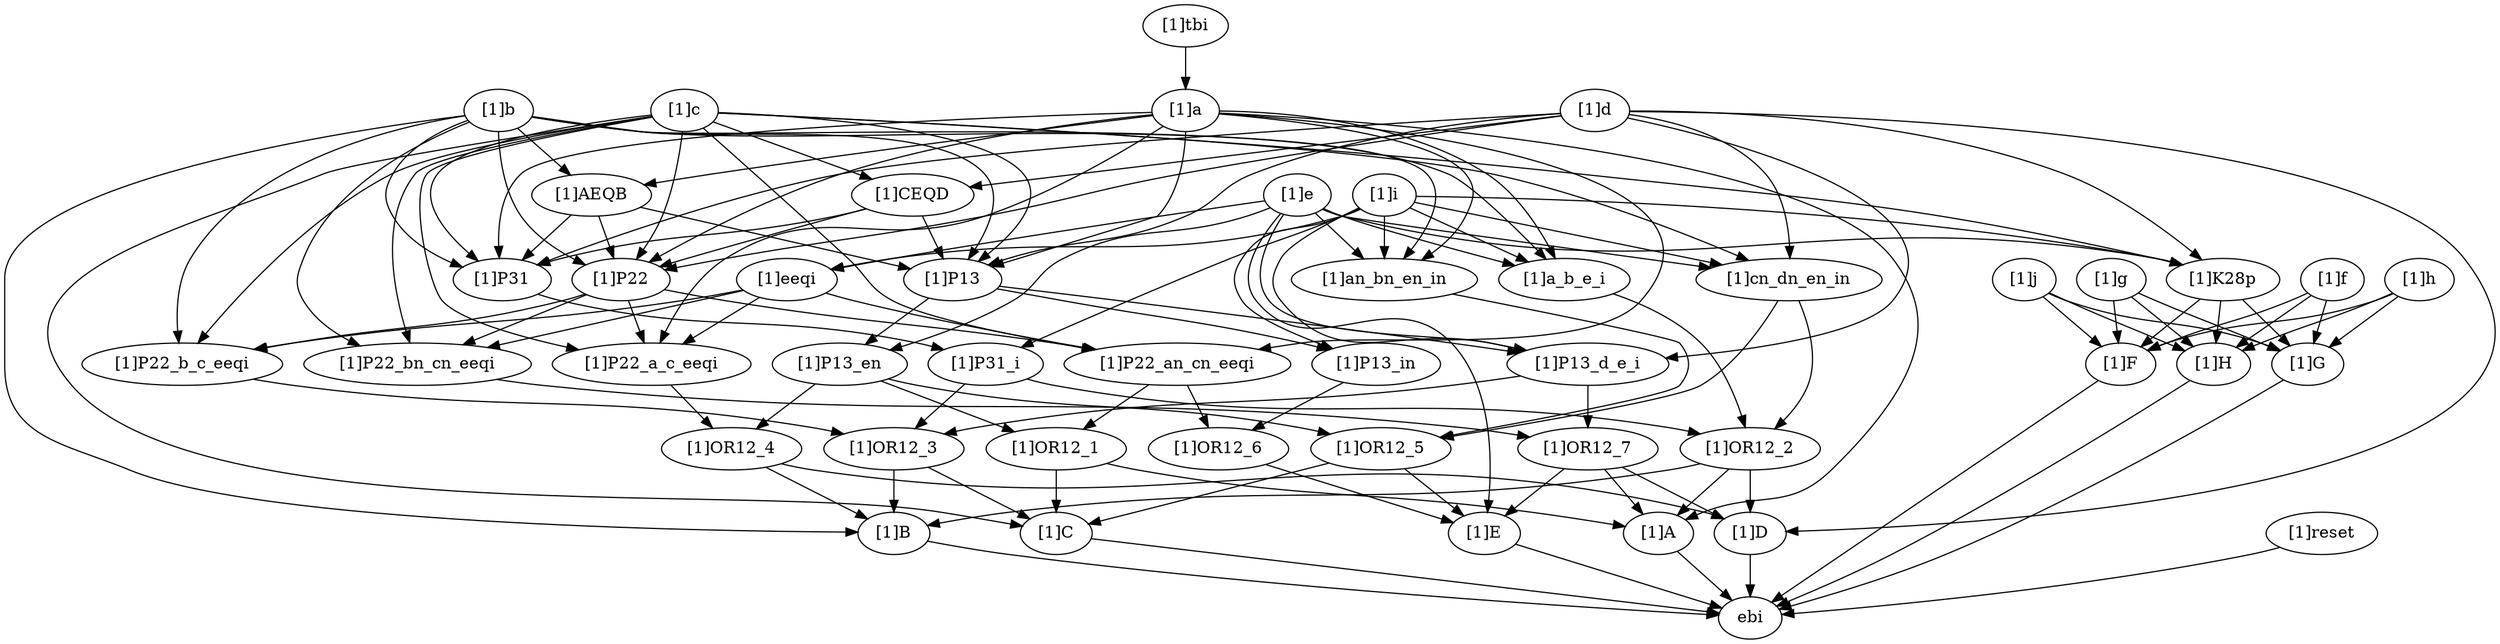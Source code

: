 strict digraph "" {
	"[1]OR12_7"	 [complexity=14,
		importance=0.0752524432508,
		rank=0.00537517451792];
	"[1]A"	 [complexity=9,
		importance=0.063636118877,
		rank=0.00707067987523];
	"[1]OR12_7" -> "[1]A";
	"[1]E"	 [complexity=9,
		importance=0.0675436190901,
		rank=0.00750484656557];
	"[1]OR12_7" -> "[1]E";
	"[1]D"	 [complexity=9,
		importance=0.064024389866,
		rank=0.00711382109622];
	"[1]OR12_7" -> "[1]D";
	"[1]OR12_6"	 [complexity=14,
		importance=0.0784468148844,
		rank=0.00560334392032];
	"[1]OR12_6" -> "[1]E";
	"[1]OR12_5"	 [complexity=14,
		importance=0.078723805647,
		rank=0.00562312897478];
	"[1]C"	 [complexity=9,
		importance=0.0656530929398,
		rank=0.00729478810442];
	"[1]OR12_5" -> "[1]C";
	"[1]OR12_5" -> "[1]E";
	"[1]OR12_4"	 [complexity=14,
		importance=0.0746827977466,
		rank=0.00533448555333];
	"[1]B"	 [complexity=9,
		importance=0.0653516633203,
		rank=0.00726129592448];
	"[1]OR12_4" -> "[1]B";
	"[1]OR12_4" -> "[1]D";
	"[1]OR12_3"	 [complexity=14,
		importance=0.0782095938434,
		rank=0.00558639956024];
	"[1]OR12_3" -> "[1]C";
	"[1]OR12_3" -> "[1]B";
	"[1]P22_an_cn_eeqi"	 [complexity=17,
		importance=0.0860564371137,
		rank=0.00506214335963];
	"[1]P22_an_cn_eeqi" -> "[1]OR12_6";
	"[1]OR12_1"	 [complexity=14,
		importance=0.0744091232631,
		rank=0.00531493737594];
	"[1]P22_an_cn_eeqi" -> "[1]OR12_1";
	"[1]OR12_1" -> "[1]C";
	"[1]OR12_1" -> "[1]A";
	"[1]tbi"	 [complexity=49,
		importance=0.112241706482,
		rank=0.00229064707106];
	"[1]a"	 [complexity=38,
		importance=0.106461636451,
		rank=0.00280162201188];
	"[1]tbi" -> "[1]a";
	"[1]j"	 [complexity=40,
		importance=0.0647814935981,
		rank=0.00161953733995];
	"[1]G"	 [complexity=9,
		importance=0.0590014235677,
		rank=0.00655571372974];
	"[1]j" -> "[1]G";
	"[1]F"	 [complexity=9,
		importance=0.0590014235677,
		rank=0.00655571372974];
	"[1]j" -> "[1]F";
	"[1]H"	 [complexity=9,
		importance=0.0590014235677,
		rank=0.00655571372974];
	"[1]j" -> "[1]H";
	"[1]P13_d_e_i"	 [complexity=17,
		importance=0.0820320433013,
		rank=0.00482541431184];
	"[1]P13_d_e_i" -> "[1]OR12_7";
	"[1]P13_d_e_i" -> "[1]OR12_3";
	"[1]OR12_2"	 [complexity=14,
		importance=0.0757608708255,
		rank=0.00541149077325];
	"[1]OR12_2" -> "[1]B";
	"[1]OR12_2" -> "[1]A";
	"[1]OR12_2" -> "[1]D";
	"[1]P22"	 [complexity=22,
		importance=0.0914955321191,
		rank=0.00415888782359];
	"[1]P22" -> "[1]P22_an_cn_eeqi";
	"[1]P22_a_c_eeqi"	 [complexity=17,
		importance=0.0822924199759,
		rank=0.00484073058682];
	"[1]P22" -> "[1]P22_a_c_eeqi";
	"[1]P22_b_c_eeqi"	 [complexity=18,
		importance=0.0857160001367,
		rank=0.00476200000759];
	"[1]P22" -> "[1]P22_b_c_eeqi";
	"[1]P22_bn_cn_eeqi"	 [complexity=17,
		importance=0.0827588495442,
		rank=0.00486816762025];
	"[1]P22" -> "[1]P22_bn_cn_eeqi";
	"[1]reset"	 [complexity=1,
		importance=0.108840111353,
		rank=0.108840111353];
	ebi	 [complexity=0,
		importance=0.0515300206611,
		rank=0.0];
	"[1]reset" -> ebi;
	"[1]P31_i"	 [complexity=18,
		importance=0.0822805796395,
		rank=0.00457114331331];
	"[1]P31_i" -> "[1]OR12_3";
	"[1]P31_i" -> "[1]OR12_2";
	"[1]eeqi"	 [complexity=22,
		importance=0.0887701119581,
		rank=0.00403500508901];
	"[1]eeqi" -> "[1]P22_an_cn_eeqi";
	"[1]eeqi" -> "[1]P22_a_c_eeqi";
	"[1]eeqi" -> "[1]P22_b_c_eeqi";
	"[1]eeqi" -> "[1]P22_bn_cn_eeqi";
	"[1]K28p"	 [complexity=40,
		importance=0.06537948159,
		rank=0.00163448703975];
	"[1]K28p" -> "[1]G";
	"[1]K28p" -> "[1]F";
	"[1]K28p" -> "[1]H";
	"[1]P13_in"	 [complexity=17,
		importance=0.0848885183744,
		rank=0.00499344225732];
	"[1]P13_in" -> "[1]OR12_6";
	"[1]CEQD"	 [complexity=33,
		importance=0.097642397758,
		rank=0.00295886053812];
	"[1]CEQD" -> "[1]P22";
	"[1]P31"	 [complexity=21,
		importance=0.0910172622144,
		rank=0.00433415534354];
	"[1]CEQD" -> "[1]P31";
	"[1]P13"	 [complexity=22,
		importance=0.0907687258762,
		rank=0.00412585117619];
	"[1]CEQD" -> "[1]P13";
	"[1]c"	 [complexity=45,
		importance=0.0711595516205,
		rank=0.00158132336934];
	"[1]c" -> "[1]P22_an_cn_eeqi";
	"[1]c" -> "[1]P22";
	"[1]c" -> "[1]K28p";
	"[1]c" -> "[1]CEQD";
	"[1]cn_dn_en_in"	 [complexity=18,
		importance=0.0821389288479,
		rank=0.00456327382488];
	"[1]c" -> "[1]cn_dn_en_in";
	"[1]c" -> "[1]P22_a_c_eeqi";
	"[1]c" -> "[1]P31";
	"[1]c" -> "[1]P22_b_c_eeqi";
	"[1]c" -> "[1]C";
	"[1]c" -> "[1]P22_bn_cn_eeqi";
	"[1]c" -> "[1]P13";
	"[1]b"	 [complexity=38,
		importance=0.103571731658,
		rank=0.00272557188573];
	"[1]b" -> "[1]P22";
	"[1]an_bn_en_in"	 [complexity=18,
		importance=0.0852511275388,
		rank=0.00473617375215];
	"[1]b" -> "[1]an_bn_en_in";
	"[1]b" -> "[1]P31";
	"[1]AEQB"	 [complexity=33,
		importance=0.0977916616274,
		rank=0.00296338368568];
	"[1]b" -> "[1]AEQB";
	"[1]b" -> "[1]P22_b_c_eeqi";
	"[1]b" -> "[1]B";
	"[1]a_b_e_i"	 [complexity=18,
		importance=0.0822881927173,
		rank=0.00457156626207];
	"[1]b" -> "[1]a_b_e_i";
	"[1]b" -> "[1]P22_bn_cn_eeqi";
	"[1]b" -> "[1]P13";
	"[1]a" -> "[1]P22_an_cn_eeqi";
	"[1]a" -> "[1]P22";
	"[1]a" -> "[1]an_bn_en_in";
	"[1]a" -> "[1]P22_a_c_eeqi";
	"[1]a" -> "[1]P31";
	"[1]a" -> "[1]AEQB";
	"[1]a" -> "[1]A";
	"[1]a" -> "[1]a_b_e_i";
	"[1]a" -> "[1]P13";
	"[1]g"	 [complexity=40,
		importance=0.0647814935981,
		rank=0.00161953733995];
	"[1]g" -> "[1]G";
	"[1]g" -> "[1]F";
	"[1]g" -> "[1]H";
	"[1]f"	 [complexity=40,
		importance=0.0647814935981,
		rank=0.00161953733995];
	"[1]f" -> "[1]G";
	"[1]f" -> "[1]F";
	"[1]f" -> "[1]H";
	"[1]e"	 [complexity=45,
		importance=0.0711595516205,
		rank=0.00158132336934];
	"[1]e" -> "[1]P13_d_e_i";
	"[1]e" -> "[1]eeqi";
	"[1]e" -> "[1]K28p";
	"[1]e" -> "[1]cn_dn_en_in";
	"[1]e" -> "[1]an_bn_en_in";
	"[1]P13_en"	 [complexity=17,
		importance=0.0811245012367,
		rank=0.00477202948451];
	"[1]e" -> "[1]P13_en";
	"[1]e" -> "[1]a_b_e_i";
	"[1]e" -> "[1]E";
	"[1]d"	 [complexity=45,
		importance=0.0711595516205,
		rank=0.00158132336934];
	"[1]d" -> "[1]P13_d_e_i";
	"[1]d" -> "[1]P22";
	"[1]d" -> "[1]K28p";
	"[1]d" -> "[1]CEQD";
	"[1]d" -> "[1]cn_dn_en_in";
	"[1]d" -> "[1]P31";
	"[1]d" -> "[1]D";
	"[1]d" -> "[1]P13";
	"[1]cn_dn_en_in" -> "[1]OR12_5";
	"[1]cn_dn_en_in" -> "[1]OR12_2";
	"[1]i"	 [complexity=45,
		importance=0.0711595516205,
		rank=0.00158132336934];
	"[1]i" -> "[1]P13_d_e_i";
	"[1]i" -> "[1]P31_i";
	"[1]i" -> "[1]eeqi";
	"[1]i" -> "[1]K28p";
	"[1]i" -> "[1]P13_in";
	"[1]i" -> "[1]cn_dn_en_in";
	"[1]i" -> "[1]an_bn_en_in";
	"[1]i" -> "[1]a_b_e_i";
	"[1]h"	 [complexity=40,
		importance=0.0647814935981,
		rank=0.00161953733995];
	"[1]h" -> "[1]G";
	"[1]h" -> "[1]F";
	"[1]h" -> "[1]H";
	"[1]an_bn_en_in" -> "[1]OR12_5";
	"[1]P22_a_c_eeqi" -> "[1]OR12_4";
	"[1]P31" -> "[1]P31_i";
	"[1]AEQB" -> "[1]P22";
	"[1]AEQB" -> "[1]P31";
	"[1]AEQB" -> "[1]P13";
	"[1]P22_b_c_eeqi" -> "[1]OR12_3";
	"[1]P13_en" -> "[1]OR12_5";
	"[1]P13_en" -> "[1]OR12_4";
	"[1]P13_en" -> "[1]OR12_1";
	"[1]C" -> ebi;
	"[1]B" -> ebi;
	"[1]A" -> ebi;
	"[1]a_b_e_i" -> "[1]OR12_2";
	"[1]G" -> ebi;
	"[1]F" -> ebi;
	"[1]E" -> ebi;
	"[1]D" -> ebi;
	"[1]P22_bn_cn_eeqi" -> "[1]OR12_7";
	"[1]P13" -> "[1]P13_d_e_i";
	"[1]P13" -> "[1]P13_in";
	"[1]P13" -> "[1]P13_en";
	"[1]H" -> ebi;
}
